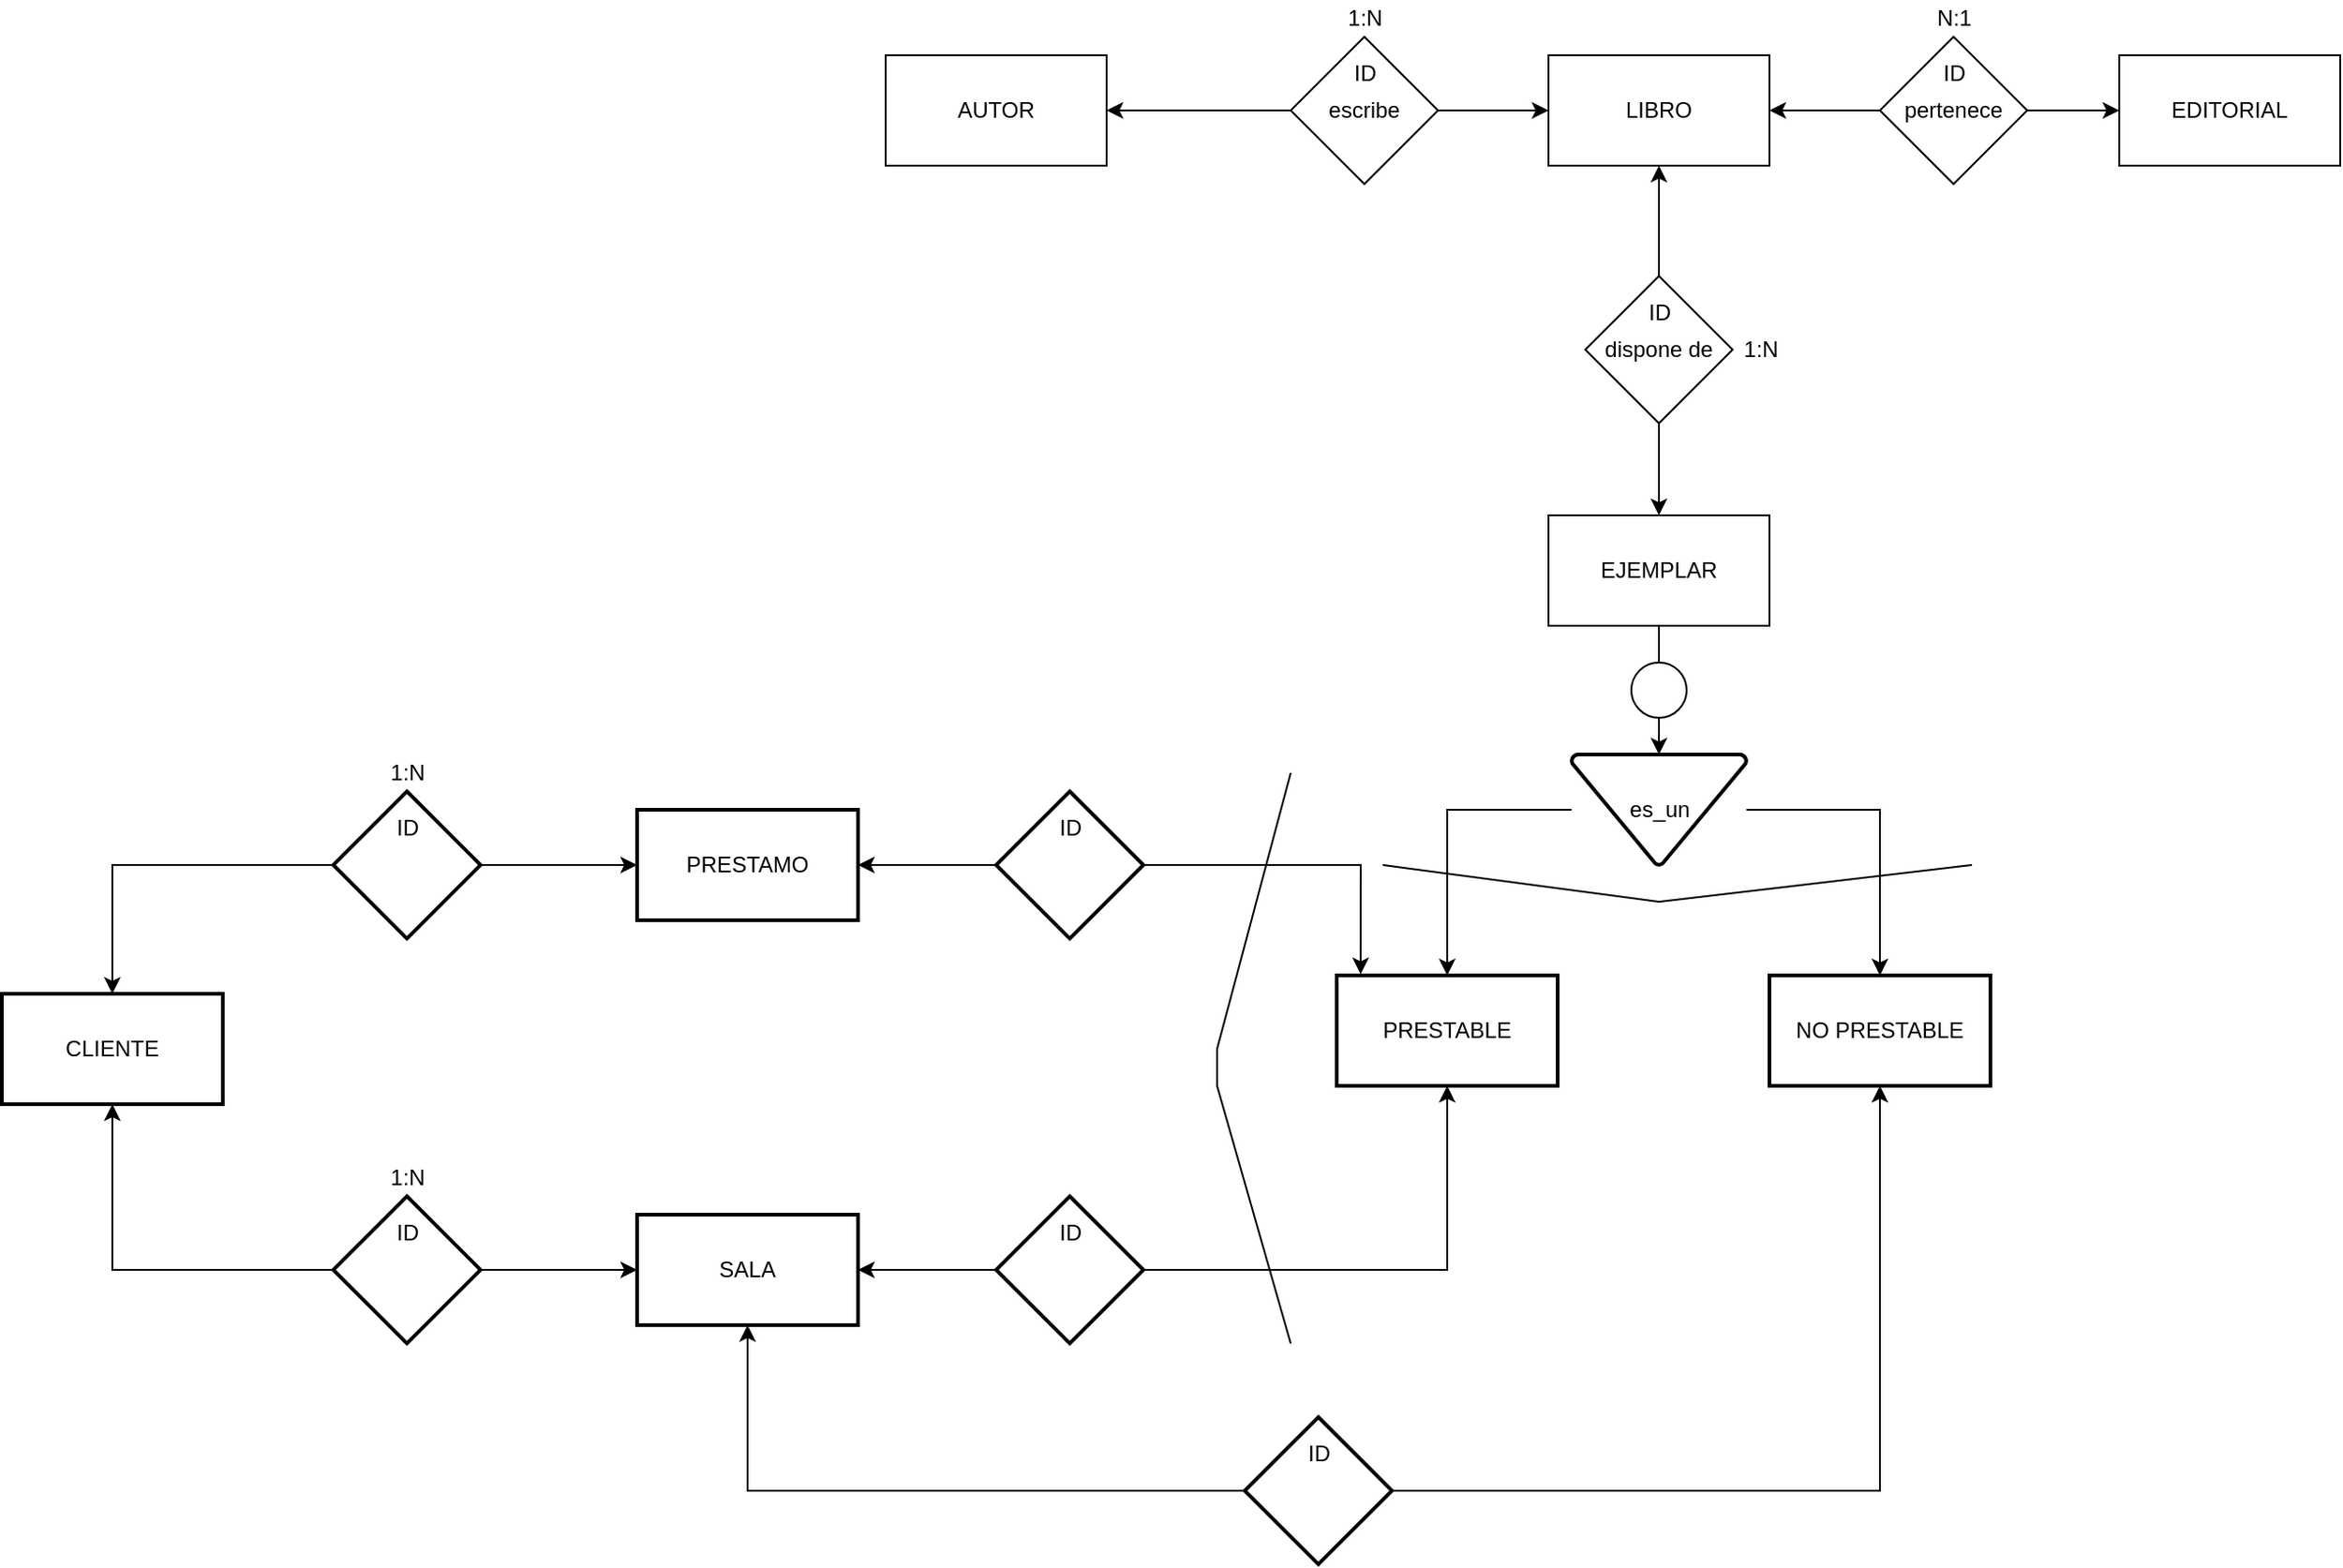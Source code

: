 <mxfile version="15.7.3" type="device"><diagram id="S0aqHshqR_pWRWFIPyZ8" name="Página-1"><mxGraphModel dx="1022" dy="539" grid="1" gridSize="10" guides="1" tooltips="1" connect="1" arrows="1" fold="1" page="1" pageScale="1" pageWidth="2336" pageHeight="1654" math="0" shadow="0"><root><mxCell id="0"/><mxCell id="1" parent="0"/><mxCell id="ajoA7k4cOeGmWNvxxa4G-1" value="EDITORIAL" style="rounded=0;whiteSpace=wrap;html=1;" parent="1" vertex="1"><mxGeometry x="1330" y="240" width="120" height="60" as="geometry"/></mxCell><mxCell id="ajoA7k4cOeGmWNvxxa4G-5" value="" style="edgeStyle=orthogonalEdgeStyle;rounded=0;orthogonalLoop=1;jettySize=auto;html=1;entryX=1;entryY=0.5;entryDx=0;entryDy=0;" parent="1" source="ajoA7k4cOeGmWNvxxa4G-2" target="ajoA7k4cOeGmWNvxxa4G-10" edge="1"><mxGeometry relative="1" as="geometry"/></mxCell><mxCell id="ajoA7k4cOeGmWNvxxa4G-13" value="" style="edgeStyle=orthogonalEdgeStyle;rounded=0;orthogonalLoop=1;jettySize=auto;html=1;" parent="1" source="ajoA7k4cOeGmWNvxxa4G-2" target="ajoA7k4cOeGmWNvxxa4G-1" edge="1"><mxGeometry relative="1" as="geometry"/></mxCell><mxCell id="ajoA7k4cOeGmWNvxxa4G-2" value="pertenece" style="rhombus;whiteSpace=wrap;html=1;rounded=0;" parent="1" vertex="1"><mxGeometry x="1200" y="230" width="80" height="80" as="geometry"/></mxCell><mxCell id="ajoA7k4cOeGmWNvxxa4G-4" value="AUTOR" style="whiteSpace=wrap;html=1;rounded=0;" parent="1" vertex="1"><mxGeometry x="660" y="240" width="120" height="60" as="geometry"/></mxCell><mxCell id="ajoA7k4cOeGmWNvxxa4G-11" value="" style="edgeStyle=orthogonalEdgeStyle;rounded=0;orthogonalLoop=1;jettySize=auto;html=1;" parent="1" source="ajoA7k4cOeGmWNvxxa4G-8" target="ajoA7k4cOeGmWNvxxa4G-10" edge="1"><mxGeometry relative="1" as="geometry"/></mxCell><mxCell id="ajoA7k4cOeGmWNvxxa4G-12" value="" style="edgeStyle=orthogonalEdgeStyle;rounded=0;orthogonalLoop=1;jettySize=auto;html=1;" parent="1" source="ajoA7k4cOeGmWNvxxa4G-8" target="ajoA7k4cOeGmWNvxxa4G-4" edge="1"><mxGeometry relative="1" as="geometry"/></mxCell><mxCell id="ajoA7k4cOeGmWNvxxa4G-8" value="escribe" style="rhombus;whiteSpace=wrap;html=1;rounded=0;" parent="1" vertex="1"><mxGeometry x="880" y="230" width="80" height="80" as="geometry"/></mxCell><mxCell id="ajoA7k4cOeGmWNvxxa4G-10" value="LIBRO" style="whiteSpace=wrap;html=1;rounded=0;" parent="1" vertex="1"><mxGeometry x="1020" y="240" width="120" height="60" as="geometry"/></mxCell><mxCell id="ajoA7k4cOeGmWNvxxa4G-15" value="ID" style="text;html=1;align=center;verticalAlign=middle;resizable=0;points=[];autosize=1;strokeColor=none;fillColor=none;" parent="1" vertex="1"><mxGeometry x="905" y="240" width="30" height="20" as="geometry"/></mxCell><mxCell id="ajoA7k4cOeGmWNvxxa4G-21" value="" style="edgeStyle=orthogonalEdgeStyle;rounded=0;orthogonalLoop=1;jettySize=auto;html=1;" parent="1" source="ajoA7k4cOeGmWNvxxa4G-18" target="ajoA7k4cOeGmWNvxxa4G-20" edge="1"><mxGeometry relative="1" as="geometry"/></mxCell><mxCell id="ajoA7k4cOeGmWNvxxa4G-22" value="" style="edgeStyle=orthogonalEdgeStyle;rounded=0;orthogonalLoop=1;jettySize=auto;html=1;" parent="1" source="ajoA7k4cOeGmWNvxxa4G-18" target="ajoA7k4cOeGmWNvxxa4G-10" edge="1"><mxGeometry relative="1" as="geometry"/></mxCell><mxCell id="ajoA7k4cOeGmWNvxxa4G-18" value="dispone de" style="rhombus;whiteSpace=wrap;html=1;rounded=0;" parent="1" vertex="1"><mxGeometry x="1040" y="360" width="80" height="80" as="geometry"/></mxCell><mxCell id="vHHYWmnjRhVDSXTRHlyf-2" value="" style="edgeStyle=orthogonalEdgeStyle;rounded=0;orthogonalLoop=1;jettySize=auto;html=1;startArrow=none;" edge="1" parent="1" source="vHHYWmnjRhVDSXTRHlyf-3" target="ajoA7k4cOeGmWNvxxa4G-23"><mxGeometry relative="1" as="geometry"/></mxCell><mxCell id="ajoA7k4cOeGmWNvxxa4G-20" value="EJEMPLAR" style="whiteSpace=wrap;html=1;rounded=0;" parent="1" vertex="1"><mxGeometry x="1020" y="490" width="120" height="60" as="geometry"/></mxCell><mxCell id="ajoA7k4cOeGmWNvxxa4G-26" value="" style="edgeStyle=orthogonalEdgeStyle;rounded=0;orthogonalLoop=1;jettySize=auto;html=1;" parent="1" source="ajoA7k4cOeGmWNvxxa4G-23" target="ajoA7k4cOeGmWNvxxa4G-25" edge="1"><mxGeometry relative="1" as="geometry"/></mxCell><mxCell id="ajoA7k4cOeGmWNvxxa4G-28" value="" style="edgeStyle=orthogonalEdgeStyle;rounded=0;orthogonalLoop=1;jettySize=auto;html=1;" parent="1" source="ajoA7k4cOeGmWNvxxa4G-23" target="ajoA7k4cOeGmWNvxxa4G-27" edge="1"><mxGeometry relative="1" as="geometry"/></mxCell><mxCell id="ajoA7k4cOeGmWNvxxa4G-23" value="es_un" style="strokeWidth=2;html=1;shape=mxgraph.flowchart.merge_or_storage;whiteSpace=wrap;" parent="1" vertex="1"><mxGeometry x="1032.5" y="620" width="95" height="60" as="geometry"/></mxCell><mxCell id="ajoA7k4cOeGmWNvxxa4G-25" value="PRESTABLE" style="whiteSpace=wrap;html=1;strokeWidth=2;" parent="1" vertex="1"><mxGeometry x="905" y="740" width="120" height="60" as="geometry"/></mxCell><mxCell id="ajoA7k4cOeGmWNvxxa4G-27" value="NO PRESTABLE" style="whiteSpace=wrap;html=1;strokeWidth=2;" parent="1" vertex="1"><mxGeometry x="1140" y="740" width="120" height="60" as="geometry"/></mxCell><mxCell id="ajoA7k4cOeGmWNvxxa4G-31" value="" style="endArrow=none;html=1;rounded=0;" parent="1" edge="1"><mxGeometry width="50" height="50" relative="1" as="geometry"><mxPoint x="930" y="680" as="sourcePoint"/><mxPoint x="1250" y="680" as="targetPoint"/><Array as="points"><mxPoint x="1080" y="700"/></Array></mxGeometry></mxCell><mxCell id="2m28kifsR3pfpxuQdcW--7" value="" style="edgeStyle=orthogonalEdgeStyle;rounded=0;orthogonalLoop=1;jettySize=auto;html=1;" parent="1" source="2m28kifsR3pfpxuQdcW--3" target="ajoA7k4cOeGmWNvxxa4G-27" edge="1"><mxGeometry relative="1" as="geometry"/></mxCell><mxCell id="vHHYWmnjRhVDSXTRHlyf-6" style="edgeStyle=orthogonalEdgeStyle;rounded=0;orthogonalLoop=1;jettySize=auto;html=1;entryX=0.5;entryY=1;entryDx=0;entryDy=0;" edge="1" parent="1" source="2m28kifsR3pfpxuQdcW--3" target="2m28kifsR3pfpxuQdcW--5"><mxGeometry relative="1" as="geometry"/></mxCell><mxCell id="2m28kifsR3pfpxuQdcW--3" value="" style="rhombus;whiteSpace=wrap;html=1;strokeWidth=2;" parent="1" vertex="1"><mxGeometry x="855" y="980" width="80" height="80" as="geometry"/></mxCell><mxCell id="2m28kifsR3pfpxuQdcW--5" value="SALA" style="whiteSpace=wrap;html=1;strokeWidth=2;" parent="1" vertex="1"><mxGeometry x="525" y="870" width="120" height="60" as="geometry"/></mxCell><mxCell id="2m28kifsR3pfpxuQdcW--12" value="" style="edgeStyle=orthogonalEdgeStyle;rounded=0;orthogonalLoop=1;jettySize=auto;html=1;" parent="1" source="2m28kifsR3pfpxuQdcW--10" target="ajoA7k4cOeGmWNvxxa4G-25" edge="1"><mxGeometry relative="1" as="geometry"/></mxCell><mxCell id="vHHYWmnjRhVDSXTRHlyf-5" value="" style="edgeStyle=orthogonalEdgeStyle;rounded=0;orthogonalLoop=1;jettySize=auto;html=1;" edge="1" parent="1" source="2m28kifsR3pfpxuQdcW--10" target="2m28kifsR3pfpxuQdcW--5"><mxGeometry relative="1" as="geometry"/></mxCell><mxCell id="2m28kifsR3pfpxuQdcW--10" value="" style="rhombus;whiteSpace=wrap;html=1;strokeWidth=2;" parent="1" vertex="1"><mxGeometry x="720" y="860" width="80" height="80" as="geometry"/></mxCell><mxCell id="2m28kifsR3pfpxuQdcW--18" value="" style="edgeStyle=orthogonalEdgeStyle;rounded=0;orthogonalLoop=1;jettySize=auto;html=1;" parent="1" source="2m28kifsR3pfpxuQdcW--15" target="2m28kifsR3pfpxuQdcW--17" edge="1"><mxGeometry relative="1" as="geometry"/></mxCell><mxCell id="2m28kifsR3pfpxuQdcW--20" value="" style="edgeStyle=orthogonalEdgeStyle;rounded=0;orthogonalLoop=1;jettySize=auto;html=1;entryX=0.108;entryY=-0.011;entryDx=0;entryDy=0;entryPerimeter=0;" parent="1" source="2m28kifsR3pfpxuQdcW--15" target="ajoA7k4cOeGmWNvxxa4G-25" edge="1"><mxGeometry relative="1" as="geometry"/></mxCell><mxCell id="2m28kifsR3pfpxuQdcW--15" value="" style="rhombus;whiteSpace=wrap;html=1;strokeWidth=2;" parent="1" vertex="1"><mxGeometry x="720" y="640" width="80" height="80" as="geometry"/></mxCell><mxCell id="2m28kifsR3pfpxuQdcW--17" value="PRESTAMO" style="whiteSpace=wrap;html=1;strokeWidth=2;" parent="1" vertex="1"><mxGeometry x="525" y="650" width="120" height="60" as="geometry"/></mxCell><mxCell id="2m28kifsR3pfpxuQdcW--19" value="" style="endArrow=none;html=1;rounded=0;" parent="1" edge="1"><mxGeometry width="50" height="50" relative="1" as="geometry"><mxPoint x="880" y="630" as="sourcePoint"/><mxPoint x="880" y="940" as="targetPoint"/><Array as="points"><mxPoint x="840" y="780"/><mxPoint x="840" y="800"/></Array></mxGeometry></mxCell><mxCell id="2m28kifsR3pfpxuQdcW--24" value="" style="edgeStyle=orthogonalEdgeStyle;rounded=0;orthogonalLoop=1;jettySize=auto;html=1;" parent="1" source="2m28kifsR3pfpxuQdcW--21" target="2m28kifsR3pfpxuQdcW--23" edge="1"><mxGeometry relative="1" as="geometry"/></mxCell><mxCell id="2m28kifsR3pfpxuQdcW--25" value="" style="edgeStyle=orthogonalEdgeStyle;rounded=0;orthogonalLoop=1;jettySize=auto;html=1;" parent="1" source="2m28kifsR3pfpxuQdcW--21" target="2m28kifsR3pfpxuQdcW--17" edge="1"><mxGeometry relative="1" as="geometry"/></mxCell><mxCell id="2m28kifsR3pfpxuQdcW--21" value="" style="rhombus;whiteSpace=wrap;html=1;strokeWidth=2;" parent="1" vertex="1"><mxGeometry x="360" y="640" width="80" height="80" as="geometry"/></mxCell><mxCell id="2m28kifsR3pfpxuQdcW--23" value="CLIENTE" style="whiteSpace=wrap;html=1;strokeWidth=2;" parent="1" vertex="1"><mxGeometry x="180" y="750" width="120" height="60" as="geometry"/></mxCell><mxCell id="2m28kifsR3pfpxuQdcW--28" style="edgeStyle=orthogonalEdgeStyle;rounded=0;orthogonalLoop=1;jettySize=auto;html=1;entryX=0;entryY=0.5;entryDx=0;entryDy=0;" parent="1" source="2m28kifsR3pfpxuQdcW--26" target="2m28kifsR3pfpxuQdcW--5" edge="1"><mxGeometry relative="1" as="geometry"/></mxCell><mxCell id="2m28kifsR3pfpxuQdcW--29" value="" style="edgeStyle=orthogonalEdgeStyle;rounded=0;orthogonalLoop=1;jettySize=auto;html=1;" parent="1" source="2m28kifsR3pfpxuQdcW--26" target="2m28kifsR3pfpxuQdcW--23" edge="1"><mxGeometry relative="1" as="geometry"/></mxCell><mxCell id="2m28kifsR3pfpxuQdcW--26" value="" style="rhombus;whiteSpace=wrap;html=1;strokeWidth=2;" parent="1" vertex="1"><mxGeometry x="360" y="860" width="80" height="80" as="geometry"/></mxCell><mxCell id="vHHYWmnjRhVDSXTRHlyf-1" value="ID" style="text;html=1;align=center;verticalAlign=middle;resizable=0;points=[];autosize=1;strokeColor=none;fillColor=none;" vertex="1" parent="1"><mxGeometry x="1225" y="240" width="30" height="20" as="geometry"/></mxCell><mxCell id="vHHYWmnjRhVDSXTRHlyf-3" value="" style="ellipse;whiteSpace=wrap;html=1;aspect=fixed;" vertex="1" parent="1"><mxGeometry x="1065" y="570" width="30" height="30" as="geometry"/></mxCell><mxCell id="vHHYWmnjRhVDSXTRHlyf-4" value="" style="edgeStyle=orthogonalEdgeStyle;rounded=0;orthogonalLoop=1;jettySize=auto;html=1;endArrow=none;" edge="1" parent="1" source="ajoA7k4cOeGmWNvxxa4G-20" target="vHHYWmnjRhVDSXTRHlyf-3"><mxGeometry relative="1" as="geometry"><mxPoint x="1080" y="550" as="sourcePoint"/><mxPoint x="1080" y="620" as="targetPoint"/></mxGeometry></mxCell><mxCell id="vHHYWmnjRhVDSXTRHlyf-7" value="ID" style="text;html=1;align=center;verticalAlign=middle;resizable=0;points=[];autosize=1;strokeColor=none;fillColor=none;" vertex="1" parent="1"><mxGeometry x="1065" y="370" width="30" height="20" as="geometry"/></mxCell><mxCell id="vHHYWmnjRhVDSXTRHlyf-8" value="1:N" style="text;html=1;align=center;verticalAlign=middle;resizable=0;points=[];autosize=1;strokeColor=none;fillColor=none;" vertex="1" parent="1"><mxGeometry x="905" y="210" width="30" height="20" as="geometry"/></mxCell><mxCell id="vHHYWmnjRhVDSXTRHlyf-9" value="N:1" style="text;html=1;align=center;verticalAlign=middle;resizable=0;points=[];autosize=1;strokeColor=none;fillColor=none;" vertex="1" parent="1"><mxGeometry x="1225" y="210" width="30" height="20" as="geometry"/></mxCell><mxCell id="vHHYWmnjRhVDSXTRHlyf-10" value="1:N" style="text;html=1;align=center;verticalAlign=middle;resizable=0;points=[];autosize=1;strokeColor=none;fillColor=none;" vertex="1" parent="1"><mxGeometry x="1120" y="390" width="30" height="20" as="geometry"/></mxCell><mxCell id="vHHYWmnjRhVDSXTRHlyf-11" value="1:N" style="text;html=1;align=center;verticalAlign=middle;resizable=0;points=[];autosize=1;strokeColor=none;fillColor=none;" vertex="1" parent="1"><mxGeometry x="385" y="620" width="30" height="20" as="geometry"/></mxCell><mxCell id="vHHYWmnjRhVDSXTRHlyf-12" value="ID" style="text;html=1;align=center;verticalAlign=middle;resizable=0;points=[];autosize=1;strokeColor=none;fillColor=none;" vertex="1" parent="1"><mxGeometry x="745" y="650" width="30" height="20" as="geometry"/></mxCell><mxCell id="vHHYWmnjRhVDSXTRHlyf-13" value="ID" style="text;html=1;align=center;verticalAlign=middle;resizable=0;points=[];autosize=1;strokeColor=none;fillColor=none;" vertex="1" parent="1"><mxGeometry x="385" y="650" width="30" height="20" as="geometry"/></mxCell><mxCell id="vHHYWmnjRhVDSXTRHlyf-14" value="ID" style="text;html=1;align=center;verticalAlign=middle;resizable=0;points=[];autosize=1;strokeColor=none;fillColor=none;" vertex="1" parent="1"><mxGeometry x="745" y="870" width="30" height="20" as="geometry"/></mxCell><mxCell id="vHHYWmnjRhVDSXTRHlyf-15" value="ID" style="text;html=1;align=center;verticalAlign=middle;resizable=0;points=[];autosize=1;strokeColor=none;fillColor=none;" vertex="1" parent="1"><mxGeometry x="385" y="870" width="30" height="20" as="geometry"/></mxCell><mxCell id="vHHYWmnjRhVDSXTRHlyf-16" value="ID" style="text;html=1;align=center;verticalAlign=middle;resizable=0;points=[];autosize=1;strokeColor=none;fillColor=none;" vertex="1" parent="1"><mxGeometry x="880" y="990" width="30" height="20" as="geometry"/></mxCell><mxCell id="vHHYWmnjRhVDSXTRHlyf-17" value="1:N" style="text;html=1;align=center;verticalAlign=middle;resizable=0;points=[];autosize=1;strokeColor=none;fillColor=none;" vertex="1" parent="1"><mxGeometry x="385" y="840" width="30" height="20" as="geometry"/></mxCell></root></mxGraphModel></diagram></mxfile>
